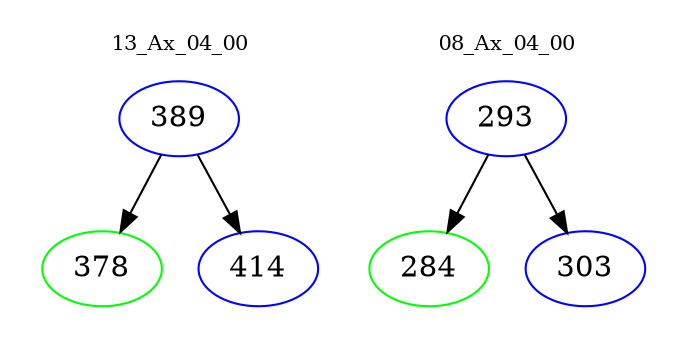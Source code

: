 digraph{
subgraph cluster_0 {
color = white
label = "13_Ax_04_00";
fontsize=10;
T0_389 [label="389", color="blue"]
T0_389 -> T0_378 [color="black"]
T0_378 [label="378", color="green"]
T0_389 -> T0_414 [color="black"]
T0_414 [label="414", color="blue"]
}
subgraph cluster_1 {
color = white
label = "08_Ax_04_00";
fontsize=10;
T1_293 [label="293", color="blue"]
T1_293 -> T1_284 [color="black"]
T1_284 [label="284", color="green"]
T1_293 -> T1_303 [color="black"]
T1_303 [label="303", color="blue"]
}
}
